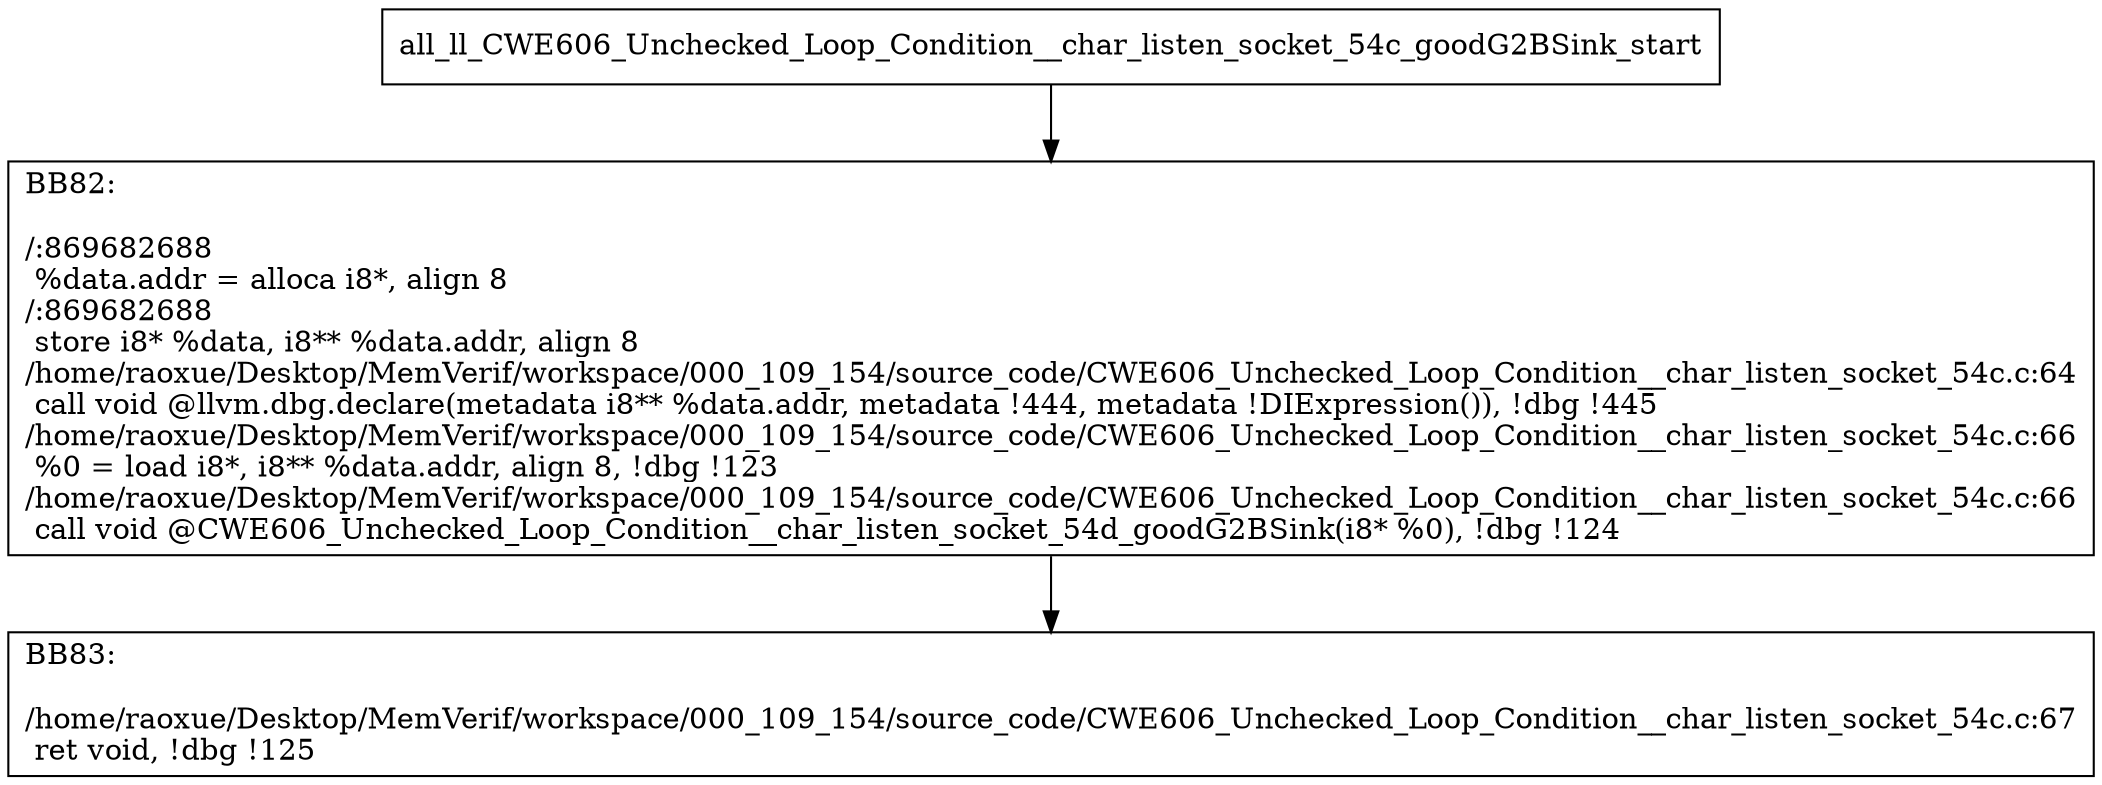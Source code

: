 digraph "CFG for'all_ll_CWE606_Unchecked_Loop_Condition__char_listen_socket_54c_goodG2BSink' function" {
	BBall_ll_CWE606_Unchecked_Loop_Condition__char_listen_socket_54c_goodG2BSink_start[shape=record,label="{all_ll_CWE606_Unchecked_Loop_Condition__char_listen_socket_54c_goodG2BSink_start}"];
	BBall_ll_CWE606_Unchecked_Loop_Condition__char_listen_socket_54c_goodG2BSink_start-> all_ll_CWE606_Unchecked_Loop_Condition__char_listen_socket_54c_goodG2BSinkBB82;
	all_ll_CWE606_Unchecked_Loop_Condition__char_listen_socket_54c_goodG2BSinkBB82 [shape=record, label="{BB82:\l\l/:869682688\l
  %data.addr = alloca i8*, align 8\l
/:869682688\l
  store i8* %data, i8** %data.addr, align 8\l
/home/raoxue/Desktop/MemVerif/workspace/000_109_154/source_code/CWE606_Unchecked_Loop_Condition__char_listen_socket_54c.c:64\l
  call void @llvm.dbg.declare(metadata i8** %data.addr, metadata !444, metadata !DIExpression()), !dbg !445\l
/home/raoxue/Desktop/MemVerif/workspace/000_109_154/source_code/CWE606_Unchecked_Loop_Condition__char_listen_socket_54c.c:66\l
  %0 = load i8*, i8** %data.addr, align 8, !dbg !123\l
/home/raoxue/Desktop/MemVerif/workspace/000_109_154/source_code/CWE606_Unchecked_Loop_Condition__char_listen_socket_54c.c:66\l
  call void @CWE606_Unchecked_Loop_Condition__char_listen_socket_54d_goodG2BSink(i8* %0), !dbg !124\l
}"];
	all_ll_CWE606_Unchecked_Loop_Condition__char_listen_socket_54c_goodG2BSinkBB82-> all_ll_CWE606_Unchecked_Loop_Condition__char_listen_socket_54c_goodG2BSinkBB83;
	all_ll_CWE606_Unchecked_Loop_Condition__char_listen_socket_54c_goodG2BSinkBB83 [shape=record, label="{BB83:\l\l/home/raoxue/Desktop/MemVerif/workspace/000_109_154/source_code/CWE606_Unchecked_Loop_Condition__char_listen_socket_54c.c:67\l
  ret void, !dbg !125\l
}"];
}
